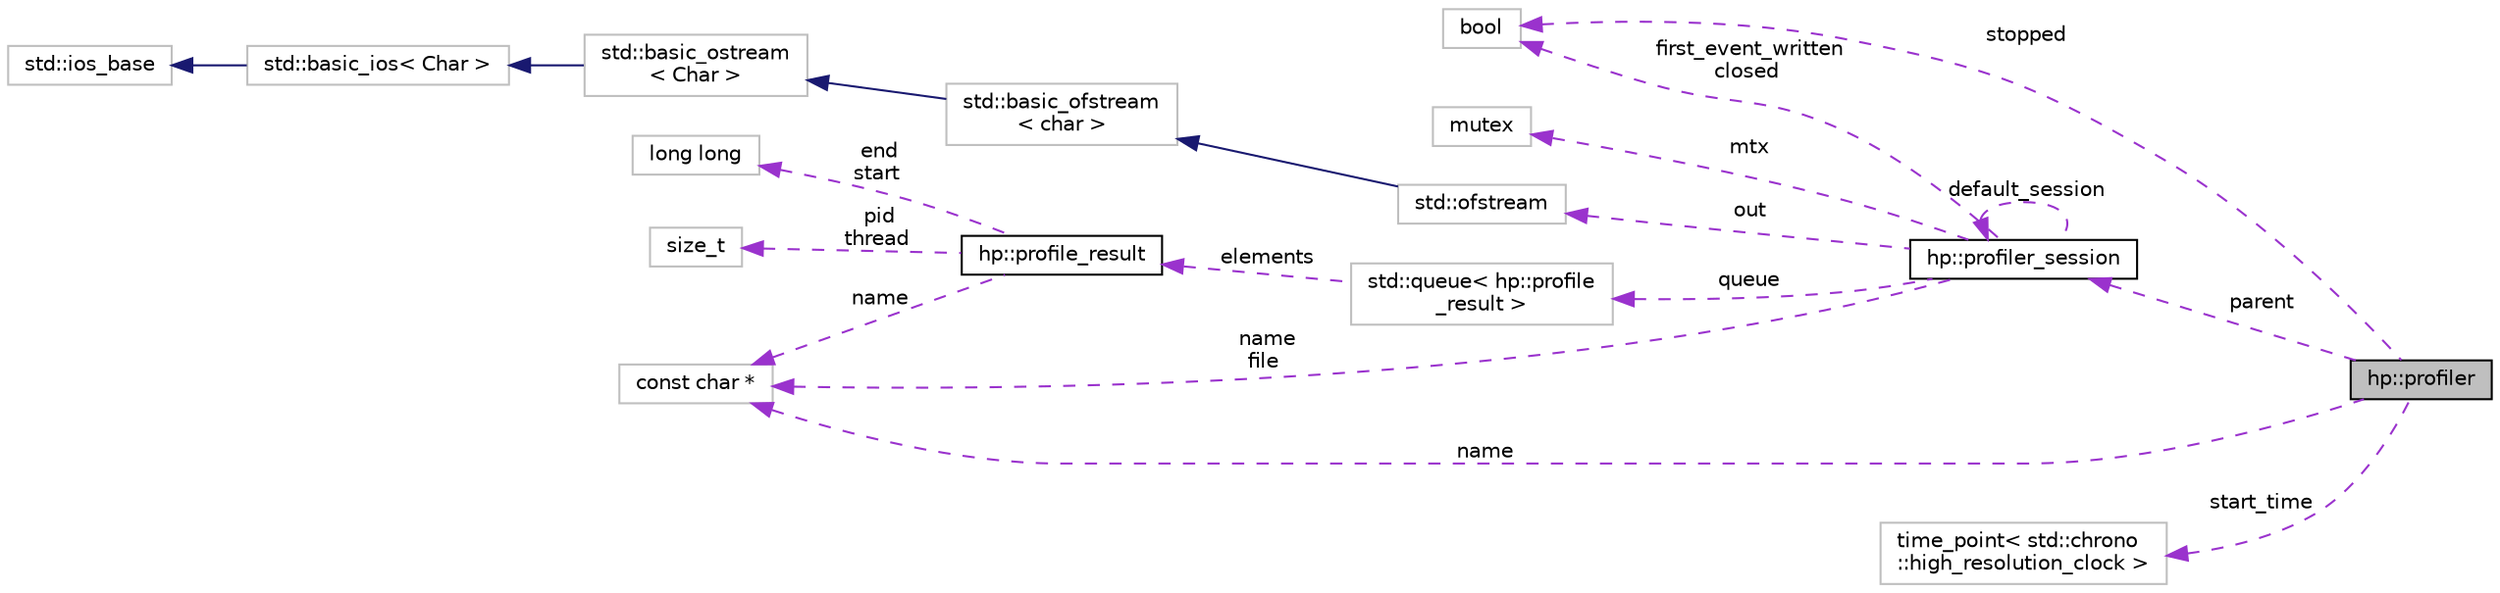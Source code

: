 digraph "hp::profiler"
{
 // INTERACTIVE_SVG=YES
 // LATEX_PDF_SIZE
  edge [fontname="Helvetica",fontsize="10",labelfontname="Helvetica",labelfontsize="10"];
  node [fontname="Helvetica",fontsize="10",shape=record];
  rankdir="LR";
  Node1 [label="hp::profiler",height=0.2,width=0.4,color="black", fillcolor="grey75", style="filled", fontcolor="black",tooltip=" "];
  Node2 -> Node1 [dir="back",color="darkorchid3",fontsize="10",style="dashed",label=" stopped" ,fontname="Helvetica"];
  Node2 [label="bool",height=0.2,width=0.4,color="grey75", fillcolor="white", style="filled",tooltip=" "];
  Node3 -> Node1 [dir="back",color="darkorchid3",fontsize="10",style="dashed",label=" parent" ,fontname="Helvetica"];
  Node3 [label="hp::profiler_session",height=0.2,width=0.4,color="black", fillcolor="white", style="filled",URL="$d8/d84/classhp_1_1profiler__session.html",tooltip=" "];
  Node4 -> Node3 [dir="back",color="darkorchid3",fontsize="10",style="dashed",label=" queue" ,fontname="Helvetica"];
  Node4 [label="std::queue\< hp::profile\l_result \>",height=0.2,width=0.4,color="grey75", fillcolor="white", style="filled",tooltip=" "];
  Node5 -> Node4 [dir="back",color="darkorchid3",fontsize="10",style="dashed",label=" elements" ,fontname="Helvetica"];
  Node5 [label="hp::profile_result",height=0.2,width=0.4,color="black", fillcolor="white", style="filled",URL="$d4/d10/structhp_1_1profile__result.html",tooltip=" "];
  Node6 -> Node5 [dir="back",color="darkorchid3",fontsize="10",style="dashed",label=" pid\nthread" ,fontname="Helvetica"];
  Node6 [label="size_t",height=0.2,width=0.4,color="grey75", fillcolor="white", style="filled",tooltip=" "];
  Node7 -> Node5 [dir="back",color="darkorchid3",fontsize="10",style="dashed",label=" end\nstart" ,fontname="Helvetica"];
  Node7 [label="long long",height=0.2,width=0.4,color="grey75", fillcolor="white", style="filled",tooltip=" "];
  Node8 -> Node5 [dir="back",color="darkorchid3",fontsize="10",style="dashed",label=" name" ,fontname="Helvetica"];
  Node8 [label="const char *",height=0.2,width=0.4,color="grey75", fillcolor="white", style="filled",tooltip=" "];
  Node9 -> Node3 [dir="back",color="darkorchid3",fontsize="10",style="dashed",label=" mtx" ,fontname="Helvetica"];
  Node9 [label="mutex",height=0.2,width=0.4,color="grey75", fillcolor="white", style="filled",tooltip=" "];
  Node2 -> Node3 [dir="back",color="darkorchid3",fontsize="10",style="dashed",label=" first_event_written\nclosed" ,fontname="Helvetica"];
  Node3 -> Node3 [dir="back",color="darkorchid3",fontsize="10",style="dashed",label=" default_session" ,fontname="Helvetica"];
  Node8 -> Node3 [dir="back",color="darkorchid3",fontsize="10",style="dashed",label=" name\nfile" ,fontname="Helvetica"];
  Node10 -> Node3 [dir="back",color="darkorchid3",fontsize="10",style="dashed",label=" out" ,fontname="Helvetica"];
  Node10 [label="std::ofstream",height=0.2,width=0.4,color="grey75", fillcolor="white", style="filled",tooltip="STL class."];
  Node11 -> Node10 [dir="back",color="midnightblue",fontsize="10",style="solid",fontname="Helvetica"];
  Node11 [label="std::basic_ofstream\l\< char \>",height=0.2,width=0.4,color="grey75", fillcolor="white", style="filled",tooltip="STL class."];
  Node12 -> Node11 [dir="back",color="midnightblue",fontsize="10",style="solid",fontname="Helvetica"];
  Node12 [label="std::basic_ostream\l\< Char \>",height=0.2,width=0.4,color="grey75", fillcolor="white", style="filled",tooltip="STL class."];
  Node13 -> Node12 [dir="back",color="midnightblue",fontsize="10",style="solid",fontname="Helvetica"];
  Node13 [label="std::basic_ios\< Char \>",height=0.2,width=0.4,color="grey75", fillcolor="white", style="filled",tooltip="STL class."];
  Node14 -> Node13 [dir="back",color="midnightblue",fontsize="10",style="solid",fontname="Helvetica"];
  Node14 [label="std::ios_base",height=0.2,width=0.4,color="grey75", fillcolor="white", style="filled",tooltip="STL class."];
  Node8 -> Node1 [dir="back",color="darkorchid3",fontsize="10",style="dashed",label=" name" ,fontname="Helvetica"];
  Node15 -> Node1 [dir="back",color="darkorchid3",fontsize="10",style="dashed",label=" start_time" ,fontname="Helvetica"];
  Node15 [label="time_point\< std::chrono\l::high_resolution_clock \>",height=0.2,width=0.4,color="grey75", fillcolor="white", style="filled",tooltip=" "];
}
